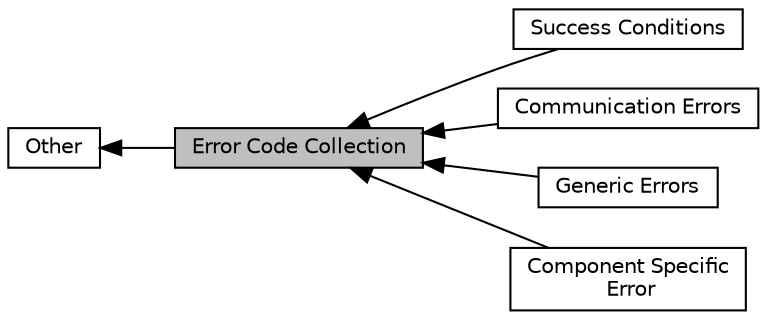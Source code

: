 digraph "Error Code Collection"
{
  edge [fontname="Helvetica",fontsize="10",labelfontname="Helvetica",labelfontsize="10"];
  node [fontname="Helvetica",fontsize="10",shape=record];
  rankdir=LR;
  Node2 [label="Success Conditions",height=0.2,width=0.4,color="black", fillcolor="white", style="filled",URL="$dd/d93/group__grp___success___err___code.html",tooltip="Return status that denote a sucessful operation. "];
  Node3 [label="Communication Errors",height=0.2,width=0.4,color="black", fillcolor="white", style="filled",URL="$da/d3f/group__grp___comm___err___code.html",tooltip="Return status that denote failures of communication/IO/Tx-Rx. "];
  Node4 [label="Generic Errors",height=0.2,width=0.4,color="black", fillcolor="white", style="filled",URL="$d8/d94/group__grp___generic___err___code.html",tooltip="Return status that denote common failures. "];
  Node0 [label="Error Code Collection",height=0.2,width=0.4,color="black", fillcolor="grey75", style="filled", fontcolor="black"];
  Node1 [label="Other",height=0.2,width=0.4,color="black", fillcolor="white", style="filled",URL="$d5/d86/group__grp__others.html"];
  Node5 [label="Component Specific\l Error",height=0.2,width=0.4,color="black", fillcolor="white", style="filled",URL="$de/dea/group__grp__comp_specific_error.html",tooltip="Component specific Error Codes. "];
  Node1->Node0 [shape=plaintext, dir="back", style="solid"];
  Node0->Node2 [shape=plaintext, dir="back", style="solid"];
  Node0->Node3 [shape=plaintext, dir="back", style="solid"];
  Node0->Node4 [shape=plaintext, dir="back", style="solid"];
  Node0->Node5 [shape=plaintext, dir="back", style="solid"];
}
